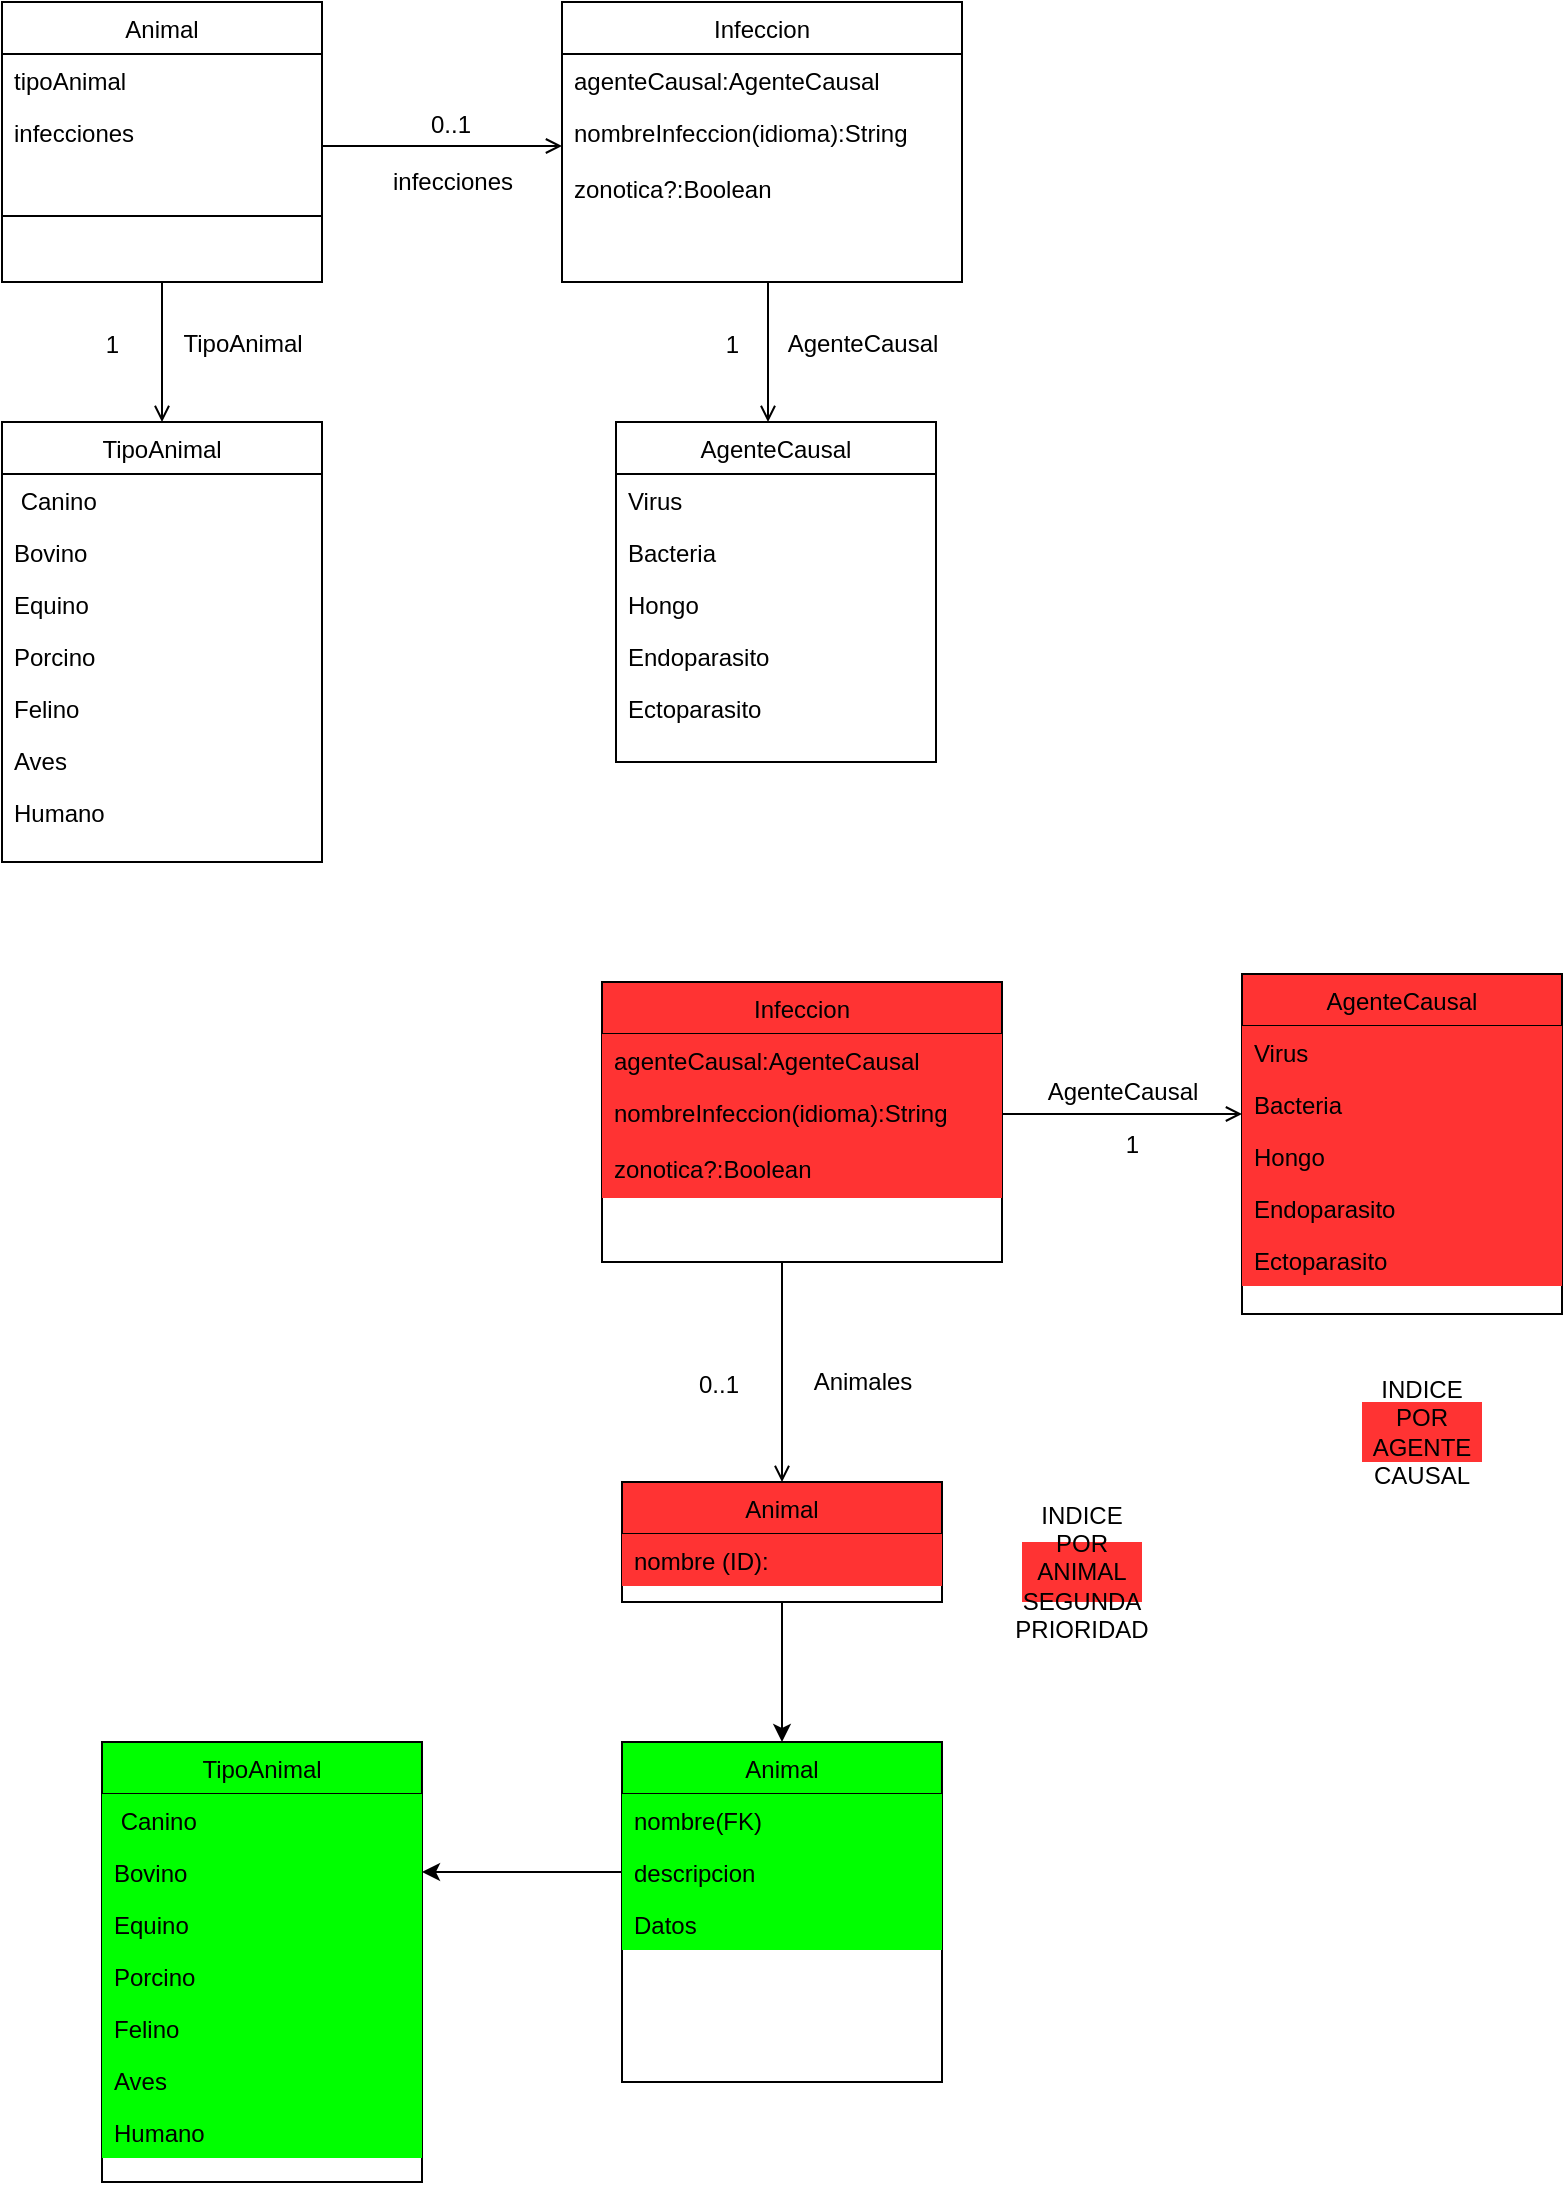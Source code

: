 <mxfile version="16.2.7" type="device"><diagram id="CNjIODLLYthgFlyoy5vv" name="ModeloDeObjetosDataVet"><mxGraphModel dx="1363" dy="722" grid="1" gridSize="10" guides="1" tooltips="1" connect="1" arrows="1" fold="1" page="1" pageScale="1" pageWidth="827" pageHeight="1169" math="0" shadow="0"><root><mxCell id="0"/><mxCell id="1" parent="0"/><mxCell id="FrmxbvkrXMnlkF2ghi3x-1" value="Animal" style="swimlane;fontStyle=0;align=center;verticalAlign=top;childLayout=stackLayout;horizontal=1;startSize=26;horizontalStack=0;resizeParent=1;resizeLast=0;collapsible=1;marginBottom=0;rounded=0;shadow=0;strokeWidth=1;" parent="1" vertex="1"><mxGeometry x="120" y="40" width="160" height="140" as="geometry"><mxRectangle x="230" y="140" width="160" height="26" as="alternateBounds"/></mxGeometry></mxCell><mxCell id="FrmxbvkrXMnlkF2ghi3x-2" value="tipoAnimal" style="text;align=left;verticalAlign=top;spacingLeft=4;spacingRight=4;overflow=hidden;rotatable=0;points=[[0,0.5],[1,0.5]];portConstraint=eastwest;" parent="FrmxbvkrXMnlkF2ghi3x-1" vertex="1"><mxGeometry y="26" width="160" height="26" as="geometry"/></mxCell><mxCell id="FrmxbvkrXMnlkF2ghi3x-93" value="infecciones" style="text;align=left;verticalAlign=top;spacingLeft=4;spacingRight=4;overflow=hidden;rotatable=0;points=[[0,0.5],[1,0.5]];portConstraint=eastwest;" parent="FrmxbvkrXMnlkF2ghi3x-1" vertex="1"><mxGeometry y="52" width="160" height="26" as="geometry"/></mxCell><mxCell id="FrmxbvkrXMnlkF2ghi3x-5" value="" style="line;html=1;strokeWidth=1;align=left;verticalAlign=middle;spacingTop=-1;spacingLeft=3;spacingRight=3;rotatable=0;labelPosition=right;points=[];portConstraint=eastwest;" parent="FrmxbvkrXMnlkF2ghi3x-1" vertex="1"><mxGeometry y="78" width="160" height="58" as="geometry"/></mxCell><mxCell id="FrmxbvkrXMnlkF2ghi3x-56" value="TipoAnimal" style="swimlane;fontStyle=0;align=center;verticalAlign=top;childLayout=stackLayout;horizontal=1;startSize=26;horizontalStack=0;resizeParent=1;resizeLast=0;collapsible=1;marginBottom=0;rounded=0;shadow=0;strokeWidth=1;" parent="1" vertex="1"><mxGeometry x="120" y="250" width="160" height="220" as="geometry"><mxRectangle x="120" y="250" width="160" height="26" as="alternateBounds"/></mxGeometry></mxCell><mxCell id="FrmxbvkrXMnlkF2ghi3x-59" value=" Canino&#10;" style="text;align=left;verticalAlign=top;spacingLeft=4;spacingRight=4;overflow=hidden;rotatable=0;points=[[0,0.5],[1,0.5]];portConstraint=eastwest;" parent="FrmxbvkrXMnlkF2ghi3x-56" vertex="1"><mxGeometry y="26" width="160" height="26" as="geometry"/></mxCell><mxCell id="FrmxbvkrXMnlkF2ghi3x-60" value="Bovino" style="text;align=left;verticalAlign=top;spacingLeft=4;spacingRight=4;overflow=hidden;rotatable=0;points=[[0,0.5],[1,0.5]];portConstraint=eastwest;" parent="FrmxbvkrXMnlkF2ghi3x-56" vertex="1"><mxGeometry y="52" width="160" height="26" as="geometry"/></mxCell><mxCell id="FrmxbvkrXMnlkF2ghi3x-61" value="Equino" style="text;align=left;verticalAlign=top;spacingLeft=4;spacingRight=4;overflow=hidden;rotatable=0;points=[[0,0.5],[1,0.5]];portConstraint=eastwest;" parent="FrmxbvkrXMnlkF2ghi3x-56" vertex="1"><mxGeometry y="78" width="160" height="26" as="geometry"/></mxCell><mxCell id="FrmxbvkrXMnlkF2ghi3x-62" value="Porcino" style="text;align=left;verticalAlign=top;spacingLeft=4;spacingRight=4;overflow=hidden;rotatable=0;points=[[0,0.5],[1,0.5]];portConstraint=eastwest;" parent="FrmxbvkrXMnlkF2ghi3x-56" vertex="1"><mxGeometry y="104" width="160" height="26" as="geometry"/></mxCell><mxCell id="FrmxbvkrXMnlkF2ghi3x-63" value="Felino" style="text;align=left;verticalAlign=top;spacingLeft=4;spacingRight=4;overflow=hidden;rotatable=0;points=[[0,0.5],[1,0.5]];portConstraint=eastwest;" parent="FrmxbvkrXMnlkF2ghi3x-56" vertex="1"><mxGeometry y="130" width="160" height="26" as="geometry"/></mxCell><mxCell id="FrmxbvkrXMnlkF2ghi3x-64" value="Aves" style="text;align=left;verticalAlign=top;spacingLeft=4;spacingRight=4;overflow=hidden;rotatable=0;points=[[0,0.5],[1,0.5]];portConstraint=eastwest;" parent="FrmxbvkrXMnlkF2ghi3x-56" vertex="1"><mxGeometry y="156" width="160" height="26" as="geometry"/></mxCell><mxCell id="FrmxbvkrXMnlkF2ghi3x-94" value="Humano" style="text;align=left;verticalAlign=top;spacingLeft=4;spacingRight=4;overflow=hidden;rotatable=0;points=[[0,0.5],[1,0.5]];portConstraint=eastwest;" parent="FrmxbvkrXMnlkF2ghi3x-56" vertex="1"><mxGeometry y="182" width="160" height="26" as="geometry"/></mxCell><mxCell id="FrmxbvkrXMnlkF2ghi3x-65" value="" style="endArrow=open;shadow=0;strokeWidth=1;rounded=0;endFill=1;edgeStyle=elbowEdgeStyle;elbow=vertical;entryX=0.5;entryY=0;entryDx=0;entryDy=0;" parent="1" target="FrmxbvkrXMnlkF2ghi3x-56" edge="1"><mxGeometry x="0.5" y="41" relative="1" as="geometry"><mxPoint x="200" y="180" as="sourcePoint"/><mxPoint x="30" y="131" as="targetPoint"/><mxPoint x="-40" y="32" as="offset"/></mxGeometry></mxCell><mxCell id="FrmxbvkrXMnlkF2ghi3x-67" value="1" style="resizable=0;align=right;verticalAlign=bottom;labelBackgroundColor=none;fontSize=12;" parent="FrmxbvkrXMnlkF2ghi3x-65" connectable="0" vertex="1"><mxGeometry x="1" relative="1" as="geometry"><mxPoint x="-20" y="-30" as="offset"/></mxGeometry></mxCell><mxCell id="FrmxbvkrXMnlkF2ghi3x-68" value="TipoAnimal" style="text;html=1;resizable=0;points=[];;align=center;verticalAlign=middle;labelBackgroundColor=none;rounded=0;shadow=0;strokeWidth=1;fontSize=12;" parent="FrmxbvkrXMnlkF2ghi3x-65" vertex="1" connectable="0"><mxGeometry x="0.5" y="49" relative="1" as="geometry"><mxPoint x="-9" y="-22" as="offset"/></mxGeometry></mxCell><mxCell id="FrmxbvkrXMnlkF2ghi3x-69" value="Infeccion" style="swimlane;fontStyle=0;align=center;verticalAlign=top;childLayout=stackLayout;horizontal=1;startSize=26;horizontalStack=0;resizeParent=1;resizeLast=0;collapsible=1;marginBottom=0;rounded=0;shadow=0;strokeWidth=1;" parent="1" vertex="1"><mxGeometry x="400" y="40" width="200" height="140" as="geometry"><mxRectangle x="230" y="140" width="160" height="26" as="alternateBounds"/></mxGeometry></mxCell><mxCell id="FrmxbvkrXMnlkF2ghi3x-70" value="agenteCausal:AgenteCausal" style="text;align=left;verticalAlign=top;spacingLeft=4;spacingRight=4;overflow=hidden;rotatable=0;points=[[0,0.5],[1,0.5]];portConstraint=eastwest;" parent="FrmxbvkrXMnlkF2ghi3x-69" vertex="1"><mxGeometry y="26" width="200" height="26" as="geometry"/></mxCell><mxCell id="FrmxbvkrXMnlkF2ghi3x-86" value="nombreInfeccion(idioma):String" style="text;align=left;verticalAlign=top;spacingLeft=4;spacingRight=4;overflow=hidden;rotatable=0;points=[[0,0.5],[1,0.5]];portConstraint=eastwest;" parent="FrmxbvkrXMnlkF2ghi3x-69" vertex="1"><mxGeometry y="52" width="200" height="28" as="geometry"/></mxCell><mxCell id="FrmxbvkrXMnlkF2ghi3x-98" value="zonotica?:Boolean" style="text;align=left;verticalAlign=top;spacingLeft=4;spacingRight=4;overflow=hidden;rotatable=0;points=[[0,0.5],[1,0.5]];portConstraint=eastwest;" parent="FrmxbvkrXMnlkF2ghi3x-69" vertex="1"><mxGeometry y="80" width="200" height="28" as="geometry"/></mxCell><mxCell id="FrmxbvkrXMnlkF2ghi3x-75" value="AgenteCausal" style="swimlane;fontStyle=0;align=center;verticalAlign=top;childLayout=stackLayout;horizontal=1;startSize=26;horizontalStack=0;resizeParent=1;resizeLast=0;collapsible=1;marginBottom=0;rounded=0;shadow=0;strokeWidth=1;" parent="1" vertex="1"><mxGeometry x="427" y="250" width="160" height="170" as="geometry"><mxRectangle x="427" y="250" width="160" height="26" as="alternateBounds"/></mxGeometry></mxCell><mxCell id="FrmxbvkrXMnlkF2ghi3x-76" value="Virus" style="text;align=left;verticalAlign=top;spacingLeft=4;spacingRight=4;overflow=hidden;rotatable=0;points=[[0,0.5],[1,0.5]];portConstraint=eastwest;" parent="FrmxbvkrXMnlkF2ghi3x-75" vertex="1"><mxGeometry y="26" width="160" height="26" as="geometry"/></mxCell><mxCell id="FrmxbvkrXMnlkF2ghi3x-77" value="Bacteria" style="text;align=left;verticalAlign=top;spacingLeft=4;spacingRight=4;overflow=hidden;rotatable=0;points=[[0,0.5],[1,0.5]];portConstraint=eastwest;" parent="FrmxbvkrXMnlkF2ghi3x-75" vertex="1"><mxGeometry y="52" width="160" height="26" as="geometry"/></mxCell><mxCell id="FrmxbvkrXMnlkF2ghi3x-78" value="Hongo" style="text;align=left;verticalAlign=top;spacingLeft=4;spacingRight=4;overflow=hidden;rotatable=0;points=[[0,0.5],[1,0.5]];portConstraint=eastwest;" parent="FrmxbvkrXMnlkF2ghi3x-75" vertex="1"><mxGeometry y="78" width="160" height="26" as="geometry"/></mxCell><mxCell id="FrmxbvkrXMnlkF2ghi3x-79" value="Endoparasito " style="text;align=left;verticalAlign=top;spacingLeft=4;spacingRight=4;overflow=hidden;rotatable=0;points=[[0,0.5],[1,0.5]];portConstraint=eastwest;" parent="FrmxbvkrXMnlkF2ghi3x-75" vertex="1"><mxGeometry y="104" width="160" height="26" as="geometry"/></mxCell><mxCell id="FrmxbvkrXMnlkF2ghi3x-80" value="Ectoparasito" style="text;align=left;verticalAlign=top;spacingLeft=4;spacingRight=4;overflow=hidden;rotatable=0;points=[[0,0.5],[1,0.5]];portConstraint=eastwest;" parent="FrmxbvkrXMnlkF2ghi3x-75" vertex="1"><mxGeometry y="130" width="160" height="26" as="geometry"/></mxCell><mxCell id="FrmxbvkrXMnlkF2ghi3x-82" value="" style="endArrow=open;shadow=0;strokeWidth=1;rounded=0;endFill=1;edgeStyle=elbowEdgeStyle;elbow=vertical;" parent="1" edge="1"><mxGeometry x="0.5" y="41" relative="1" as="geometry"><mxPoint x="503" y="180" as="sourcePoint"/><mxPoint x="503" y="250" as="targetPoint"/><mxPoint x="-40" y="32" as="offset"/><Array as="points"><mxPoint x="490" y="216"/></Array></mxGeometry></mxCell><mxCell id="FrmxbvkrXMnlkF2ghi3x-83" value="1" style="resizable=0;align=right;verticalAlign=bottom;labelBackgroundColor=none;fontSize=12;" parent="FrmxbvkrXMnlkF2ghi3x-82" connectable="0" vertex="1"><mxGeometry x="1" relative="1" as="geometry"><mxPoint x="-13" y="-30" as="offset"/></mxGeometry></mxCell><mxCell id="FrmxbvkrXMnlkF2ghi3x-84" value="AgenteCausal" style="text;html=1;resizable=0;points=[];;align=center;verticalAlign=middle;labelBackgroundColor=none;rounded=0;shadow=0;strokeWidth=1;fontSize=12;" parent="FrmxbvkrXMnlkF2ghi3x-82" vertex="1" connectable="0"><mxGeometry x="0.5" y="49" relative="1" as="geometry"><mxPoint x="-2" y="-22" as="offset"/></mxGeometry></mxCell><mxCell id="FrmxbvkrXMnlkF2ghi3x-95" value="" style="endArrow=open;shadow=0;strokeWidth=1;rounded=0;endFill=1;edgeStyle=elbowEdgeStyle;elbow=vertical;" parent="1" target="FrmxbvkrXMnlkF2ghi3x-86" edge="1"><mxGeometry x="0.5" y="41" relative="1" as="geometry"><mxPoint x="290" y="112" as="sourcePoint"/><mxPoint x="18.88" y="98.536" as="targetPoint"/><mxPoint x="-40" y="32" as="offset"/><Array as="points"><mxPoint x="280" y="112"/></Array></mxGeometry></mxCell><mxCell id="FrmxbvkrXMnlkF2ghi3x-96" value="0..1" style="resizable=0;align=right;verticalAlign=bottom;labelBackgroundColor=none;fontSize=12;" parent="FrmxbvkrXMnlkF2ghi3x-95" connectable="0" vertex="1"><mxGeometry x="1" relative="1" as="geometry"><mxPoint x="-44" y="-2" as="offset"/></mxGeometry></mxCell><mxCell id="FrmxbvkrXMnlkF2ghi3x-97" value="infecciones" style="text;html=1;resizable=0;points=[];;align=center;verticalAlign=middle;labelBackgroundColor=none;rounded=0;shadow=0;strokeWidth=1;fontSize=12;" parent="FrmxbvkrXMnlkF2ghi3x-95" vertex="1" connectable="0"><mxGeometry x="0.5" y="49" relative="1" as="geometry"><mxPoint x="-23" y="67" as="offset"/></mxGeometry></mxCell><mxCell id="X1hX2r0GDz0ccLaJHCzy-51" style="edgeStyle=orthogonalEdgeStyle;rounded=0;orthogonalLoop=1;jettySize=auto;html=1;" edge="1" parent="1" source="X1hX2r0GDz0ccLaJHCzy-1" target="X1hX2r0GDz0ccLaJHCzy-45"><mxGeometry relative="1" as="geometry"/></mxCell><mxCell id="X1hX2r0GDz0ccLaJHCzy-1" value="Animal" style="swimlane;fontStyle=0;align=center;verticalAlign=top;childLayout=stackLayout;horizontal=1;startSize=26;horizontalStack=0;resizeParent=1;resizeLast=0;collapsible=1;marginBottom=0;rounded=0;shadow=0;strokeWidth=1;fillColor=#FF3333;" vertex="1" parent="1"><mxGeometry x="430" y="780" width="160" height="60" as="geometry"><mxRectangle x="230" y="140" width="160" height="26" as="alternateBounds"/></mxGeometry></mxCell><mxCell id="X1hX2r0GDz0ccLaJHCzy-2" value="nombre (ID):" style="text;align=left;verticalAlign=top;spacingLeft=4;spacingRight=4;overflow=hidden;rotatable=0;points=[[0,0.5],[1,0.5]];portConstraint=eastwest;fillColor=#FF3333;" vertex="1" parent="X1hX2r0GDz0ccLaJHCzy-1"><mxGeometry y="26" width="160" height="26" as="geometry"/></mxCell><mxCell id="X1hX2r0GDz0ccLaJHCzy-16" value="Infeccion" style="swimlane;fontStyle=0;align=center;verticalAlign=top;childLayout=stackLayout;horizontal=1;startSize=26;horizontalStack=0;resizeParent=1;resizeLast=0;collapsible=1;marginBottom=0;rounded=0;shadow=0;strokeWidth=1;fillColor=#FF3333;" vertex="1" parent="1"><mxGeometry x="420" y="530" width="200" height="140" as="geometry"><mxRectangle x="230" y="140" width="160" height="26" as="alternateBounds"/></mxGeometry></mxCell><mxCell id="X1hX2r0GDz0ccLaJHCzy-17" value="agenteCausal:AgenteCausal" style="text;align=left;verticalAlign=top;spacingLeft=4;spacingRight=4;overflow=hidden;rotatable=0;points=[[0,0.5],[1,0.5]];portConstraint=eastwest;fillColor=#FF3333;" vertex="1" parent="X1hX2r0GDz0ccLaJHCzy-16"><mxGeometry y="26" width="200" height="26" as="geometry"/></mxCell><mxCell id="X1hX2r0GDz0ccLaJHCzy-18" value="nombreInfeccion(idioma):String" style="text;align=left;verticalAlign=top;spacingLeft=4;spacingRight=4;overflow=hidden;rotatable=0;points=[[0,0.5],[1,0.5]];portConstraint=eastwest;fillColor=#FF3333;" vertex="1" parent="X1hX2r0GDz0ccLaJHCzy-16"><mxGeometry y="52" width="200" height="28" as="geometry"/></mxCell><mxCell id="X1hX2r0GDz0ccLaJHCzy-19" value="zonotica?:Boolean" style="text;align=left;verticalAlign=top;spacingLeft=4;spacingRight=4;overflow=hidden;rotatable=0;points=[[0,0.5],[1,0.5]];portConstraint=eastwest;fillColor=#FF3333;" vertex="1" parent="X1hX2r0GDz0ccLaJHCzy-16"><mxGeometry y="80" width="200" height="28" as="geometry"/></mxCell><mxCell id="X1hX2r0GDz0ccLaJHCzy-20" value="AgenteCausal" style="swimlane;fontStyle=0;align=center;verticalAlign=top;childLayout=stackLayout;horizontal=1;startSize=26;horizontalStack=0;resizeParent=1;resizeLast=0;collapsible=1;marginBottom=0;rounded=0;shadow=0;strokeWidth=1;fillColor=#FF3333;" vertex="1" parent="1"><mxGeometry x="740" y="526" width="160" height="170" as="geometry"><mxRectangle x="427" y="250" width="160" height="26" as="alternateBounds"/></mxGeometry></mxCell><mxCell id="X1hX2r0GDz0ccLaJHCzy-21" value="Virus" style="text;align=left;verticalAlign=top;spacingLeft=4;spacingRight=4;overflow=hidden;rotatable=0;points=[[0,0.5],[1,0.5]];portConstraint=eastwest;fillColor=#FF3333;" vertex="1" parent="X1hX2r0GDz0ccLaJHCzy-20"><mxGeometry y="26" width="160" height="26" as="geometry"/></mxCell><mxCell id="X1hX2r0GDz0ccLaJHCzy-22" value="Bacteria" style="text;align=left;verticalAlign=top;spacingLeft=4;spacingRight=4;overflow=hidden;rotatable=0;points=[[0,0.5],[1,0.5]];portConstraint=eastwest;fillColor=#FF3333;" vertex="1" parent="X1hX2r0GDz0ccLaJHCzy-20"><mxGeometry y="52" width="160" height="26" as="geometry"/></mxCell><mxCell id="X1hX2r0GDz0ccLaJHCzy-23" value="Hongo" style="text;align=left;verticalAlign=top;spacingLeft=4;spacingRight=4;overflow=hidden;rotatable=0;points=[[0,0.5],[1,0.5]];portConstraint=eastwest;fillColor=#FF3333;" vertex="1" parent="X1hX2r0GDz0ccLaJHCzy-20"><mxGeometry y="78" width="160" height="26" as="geometry"/></mxCell><mxCell id="X1hX2r0GDz0ccLaJHCzy-24" value="Endoparasito " style="text;align=left;verticalAlign=top;spacingLeft=4;spacingRight=4;overflow=hidden;rotatable=0;points=[[0,0.5],[1,0.5]];portConstraint=eastwest;fillColor=#FF3333;" vertex="1" parent="X1hX2r0GDz0ccLaJHCzy-20"><mxGeometry y="104" width="160" height="26" as="geometry"/></mxCell><mxCell id="X1hX2r0GDz0ccLaJHCzy-25" value="Ectoparasito" style="text;align=left;verticalAlign=top;spacingLeft=4;spacingRight=4;overflow=hidden;rotatable=0;points=[[0,0.5],[1,0.5]];portConstraint=eastwest;fillColor=#FF3333;" vertex="1" parent="X1hX2r0GDz0ccLaJHCzy-20"><mxGeometry y="130" width="160" height="26" as="geometry"/></mxCell><mxCell id="X1hX2r0GDz0ccLaJHCzy-26" value="" style="endArrow=open;shadow=0;strokeWidth=1;rounded=0;endFill=1;edgeStyle=elbowEdgeStyle;elbow=vertical;exitX=1;exitY=0.5;exitDx=0;exitDy=0;fillColor=#FF3333;" edge="1" parent="1" source="X1hX2r0GDz0ccLaJHCzy-18" target="X1hX2r0GDz0ccLaJHCzy-22"><mxGeometry x="0.5" y="41" relative="1" as="geometry"><mxPoint x="680" y="600.0" as="sourcePoint"/><mxPoint x="680" y="670.0" as="targetPoint"/><mxPoint x="-40" y="32" as="offset"/><Array as="points"><mxPoint x="670" y="596"/></Array></mxGeometry></mxCell><mxCell id="X1hX2r0GDz0ccLaJHCzy-27" value="1" style="resizable=0;align=right;verticalAlign=bottom;labelBackgroundColor=none;fontSize=12;fillColor=#FF3333;" connectable="0" vertex="1" parent="X1hX2r0GDz0ccLaJHCzy-26"><mxGeometry x="1" relative="1" as="geometry"><mxPoint x="-50" y="24" as="offset"/></mxGeometry></mxCell><mxCell id="X1hX2r0GDz0ccLaJHCzy-28" value="AgenteCausal" style="text;html=1;resizable=0;points=[];;align=center;verticalAlign=middle;labelBackgroundColor=none;rounded=0;shadow=0;strokeWidth=1;fontSize=12;fillColor=#FF3333;" vertex="1" connectable="0" parent="X1hX2r0GDz0ccLaJHCzy-26"><mxGeometry x="0.5" y="49" relative="1" as="geometry"><mxPoint x="-30" y="38" as="offset"/></mxGeometry></mxCell><mxCell id="X1hX2r0GDz0ccLaJHCzy-29" value="" style="endArrow=open;shadow=0;strokeWidth=1;rounded=0;endFill=1;edgeStyle=elbowEdgeStyle;elbow=vertical;entryX=0.5;entryY=0;entryDx=0;entryDy=0;fillColor=#FF3333;" edge="1" parent="1" target="X1hX2r0GDz0ccLaJHCzy-1"><mxGeometry x="0.5" y="41" relative="1" as="geometry"><mxPoint x="510" y="670" as="sourcePoint"/><mxPoint x="38.88" y="588.536" as="targetPoint"/><mxPoint x="-40" y="32" as="offset"/><Array as="points"><mxPoint x="360" y="700"/><mxPoint x="300" y="602"/></Array></mxGeometry></mxCell><mxCell id="X1hX2r0GDz0ccLaJHCzy-30" value="0..1" style="resizable=0;align=right;verticalAlign=bottom;labelBackgroundColor=none;fontSize=12;fillColor=#FF3333;" connectable="0" vertex="1" parent="X1hX2r0GDz0ccLaJHCzy-29"><mxGeometry x="1" relative="1" as="geometry"><mxPoint x="-20" y="-40" as="offset"/></mxGeometry></mxCell><mxCell id="X1hX2r0GDz0ccLaJHCzy-31" value="Animales" style="text;html=1;resizable=0;points=[];;align=center;verticalAlign=middle;labelBackgroundColor=none;rounded=0;shadow=0;strokeWidth=1;fontSize=12;fillColor=#FF3333;" vertex="1" connectable="0" parent="X1hX2r0GDz0ccLaJHCzy-29"><mxGeometry x="0.5" y="49" relative="1" as="geometry"><mxPoint x="-9" y="-23" as="offset"/></mxGeometry></mxCell><mxCell id="X1hX2r0GDz0ccLaJHCzy-33" value="INDICE POR AGENTE CAUSAL" style="text;html=1;strokeColor=none;fillColor=#FF3333;align=center;verticalAlign=middle;whiteSpace=wrap;rounded=0;" vertex="1" parent="1"><mxGeometry x="800" y="740" width="60" height="30" as="geometry"/></mxCell><mxCell id="X1hX2r0GDz0ccLaJHCzy-34" value="INDICE POR ANIMAL SEGUNDA PRIORIDAD" style="text;html=1;strokeColor=none;fillColor=#FF3333;align=center;verticalAlign=middle;whiteSpace=wrap;rounded=0;" vertex="1" parent="1"><mxGeometry x="630" y="810" width="60" height="30" as="geometry"/></mxCell><mxCell id="X1hX2r0GDz0ccLaJHCzy-37" value="TipoAnimal" style="swimlane;fontStyle=0;align=center;verticalAlign=top;childLayout=stackLayout;horizontal=1;startSize=26;horizontalStack=0;resizeParent=1;resizeLast=0;collapsible=1;marginBottom=0;rounded=0;shadow=0;strokeWidth=1;fillColor=#00FF00;" vertex="1" parent="1"><mxGeometry x="170" y="910" width="160" height="220" as="geometry"><mxRectangle x="120" y="250" width="160" height="26" as="alternateBounds"/></mxGeometry></mxCell><mxCell id="X1hX2r0GDz0ccLaJHCzy-38" value=" Canino&#10;" style="text;align=left;verticalAlign=top;spacingLeft=4;spacingRight=4;overflow=hidden;rotatable=0;points=[[0,0.5],[1,0.5]];portConstraint=eastwest;fillColor=#00FF00;" vertex="1" parent="X1hX2r0GDz0ccLaJHCzy-37"><mxGeometry y="26" width="160" height="26" as="geometry"/></mxCell><mxCell id="X1hX2r0GDz0ccLaJHCzy-39" value="Bovino" style="text;align=left;verticalAlign=top;spacingLeft=4;spacingRight=4;overflow=hidden;rotatable=0;points=[[0,0.5],[1,0.5]];portConstraint=eastwest;fillColor=#00FF00;" vertex="1" parent="X1hX2r0GDz0ccLaJHCzy-37"><mxGeometry y="52" width="160" height="26" as="geometry"/></mxCell><mxCell id="X1hX2r0GDz0ccLaJHCzy-40" value="Equino" style="text;align=left;verticalAlign=top;spacingLeft=4;spacingRight=4;overflow=hidden;rotatable=0;points=[[0,0.5],[1,0.5]];portConstraint=eastwest;fillColor=#00FF00;" vertex="1" parent="X1hX2r0GDz0ccLaJHCzy-37"><mxGeometry y="78" width="160" height="26" as="geometry"/></mxCell><mxCell id="X1hX2r0GDz0ccLaJHCzy-41" value="Porcino" style="text;align=left;verticalAlign=top;spacingLeft=4;spacingRight=4;overflow=hidden;rotatable=0;points=[[0,0.5],[1,0.5]];portConstraint=eastwest;fillColor=#00FF00;" vertex="1" parent="X1hX2r0GDz0ccLaJHCzy-37"><mxGeometry y="104" width="160" height="26" as="geometry"/></mxCell><mxCell id="X1hX2r0GDz0ccLaJHCzy-42" value="Felino" style="text;align=left;verticalAlign=top;spacingLeft=4;spacingRight=4;overflow=hidden;rotatable=0;points=[[0,0.5],[1,0.5]];portConstraint=eastwest;fillColor=#00FF00;" vertex="1" parent="X1hX2r0GDz0ccLaJHCzy-37"><mxGeometry y="130" width="160" height="26" as="geometry"/></mxCell><mxCell id="X1hX2r0GDz0ccLaJHCzy-43" value="Aves" style="text;align=left;verticalAlign=top;spacingLeft=4;spacingRight=4;overflow=hidden;rotatable=0;points=[[0,0.5],[1,0.5]];portConstraint=eastwest;fillColor=#00FF00;" vertex="1" parent="X1hX2r0GDz0ccLaJHCzy-37"><mxGeometry y="156" width="160" height="26" as="geometry"/></mxCell><mxCell id="X1hX2r0GDz0ccLaJHCzy-44" value="Humano" style="text;align=left;verticalAlign=top;spacingLeft=4;spacingRight=4;overflow=hidden;rotatable=0;points=[[0,0.5],[1,0.5]];portConstraint=eastwest;fillColor=#00FF00;" vertex="1" parent="X1hX2r0GDz0ccLaJHCzy-37"><mxGeometry y="182" width="160" height="26" as="geometry"/></mxCell><mxCell id="X1hX2r0GDz0ccLaJHCzy-47" style="edgeStyle=orthogonalEdgeStyle;rounded=0;orthogonalLoop=1;jettySize=auto;html=1;entryX=1;entryY=0.5;entryDx=0;entryDy=0;fillColor=#00FF00;" edge="1" parent="1" source="X1hX2r0GDz0ccLaJHCzy-45" target="X1hX2r0GDz0ccLaJHCzy-39"><mxGeometry relative="1" as="geometry"><Array as="points"><mxPoint x="390" y="975"/><mxPoint x="390" y="975"/></Array></mxGeometry></mxCell><mxCell id="X1hX2r0GDz0ccLaJHCzy-45" value="Animal" style="swimlane;fontStyle=0;align=center;verticalAlign=top;childLayout=stackLayout;horizontal=1;startSize=26;horizontalStack=0;resizeParent=1;resizeLast=0;collapsible=1;marginBottom=0;rounded=0;shadow=0;strokeWidth=1;fillColor=#00FF00;" vertex="1" parent="1"><mxGeometry x="430" y="910" width="160" height="170" as="geometry"><mxRectangle x="230" y="140" width="160" height="26" as="alternateBounds"/></mxGeometry></mxCell><mxCell id="X1hX2r0GDz0ccLaJHCzy-46" value="nombre(FK)" style="text;align=left;verticalAlign=top;spacingLeft=4;spacingRight=4;overflow=hidden;rotatable=0;points=[[0,0.5],[1,0.5]];portConstraint=eastwest;fillColor=#00FF00;" vertex="1" parent="X1hX2r0GDz0ccLaJHCzy-45"><mxGeometry y="26" width="160" height="26" as="geometry"/></mxCell><mxCell id="X1hX2r0GDz0ccLaJHCzy-49" value="descripcion&#10;" style="text;align=left;verticalAlign=top;spacingLeft=4;spacingRight=4;overflow=hidden;rotatable=0;points=[[0,0.5],[1,0.5]];portConstraint=eastwest;fillColor=#00FF00;" vertex="1" parent="X1hX2r0GDz0ccLaJHCzy-45"><mxGeometry y="52" width="160" height="26" as="geometry"/></mxCell><mxCell id="X1hX2r0GDz0ccLaJHCzy-50" value="Datos" style="text;align=left;verticalAlign=top;spacingLeft=4;spacingRight=4;overflow=hidden;rotatable=0;points=[[0,0.5],[1,0.5]];portConstraint=eastwest;fillColor=#00FF00;" vertex="1" parent="X1hX2r0GDz0ccLaJHCzy-45"><mxGeometry y="78" width="160" height="26" as="geometry"/></mxCell></root></mxGraphModel></diagram></mxfile>